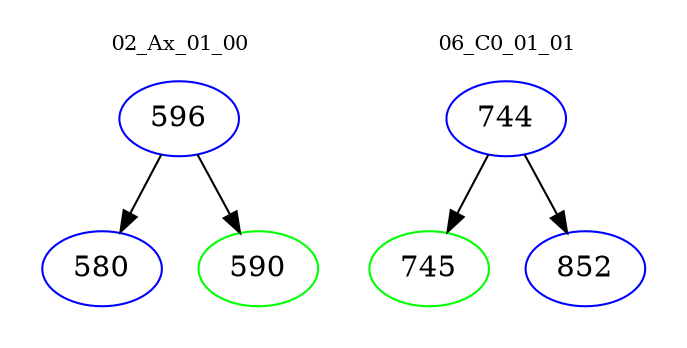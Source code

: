 digraph{
subgraph cluster_0 {
color = white
label = "02_Ax_01_00";
fontsize=10;
T0_596 [label="596", color="blue"]
T0_596 -> T0_580 [color="black"]
T0_580 [label="580", color="blue"]
T0_596 -> T0_590 [color="black"]
T0_590 [label="590", color="green"]
}
subgraph cluster_1 {
color = white
label = "06_C0_01_01";
fontsize=10;
T1_744 [label="744", color="blue"]
T1_744 -> T1_745 [color="black"]
T1_745 [label="745", color="green"]
T1_744 -> T1_852 [color="black"]
T1_852 [label="852", color="blue"]
}
}
